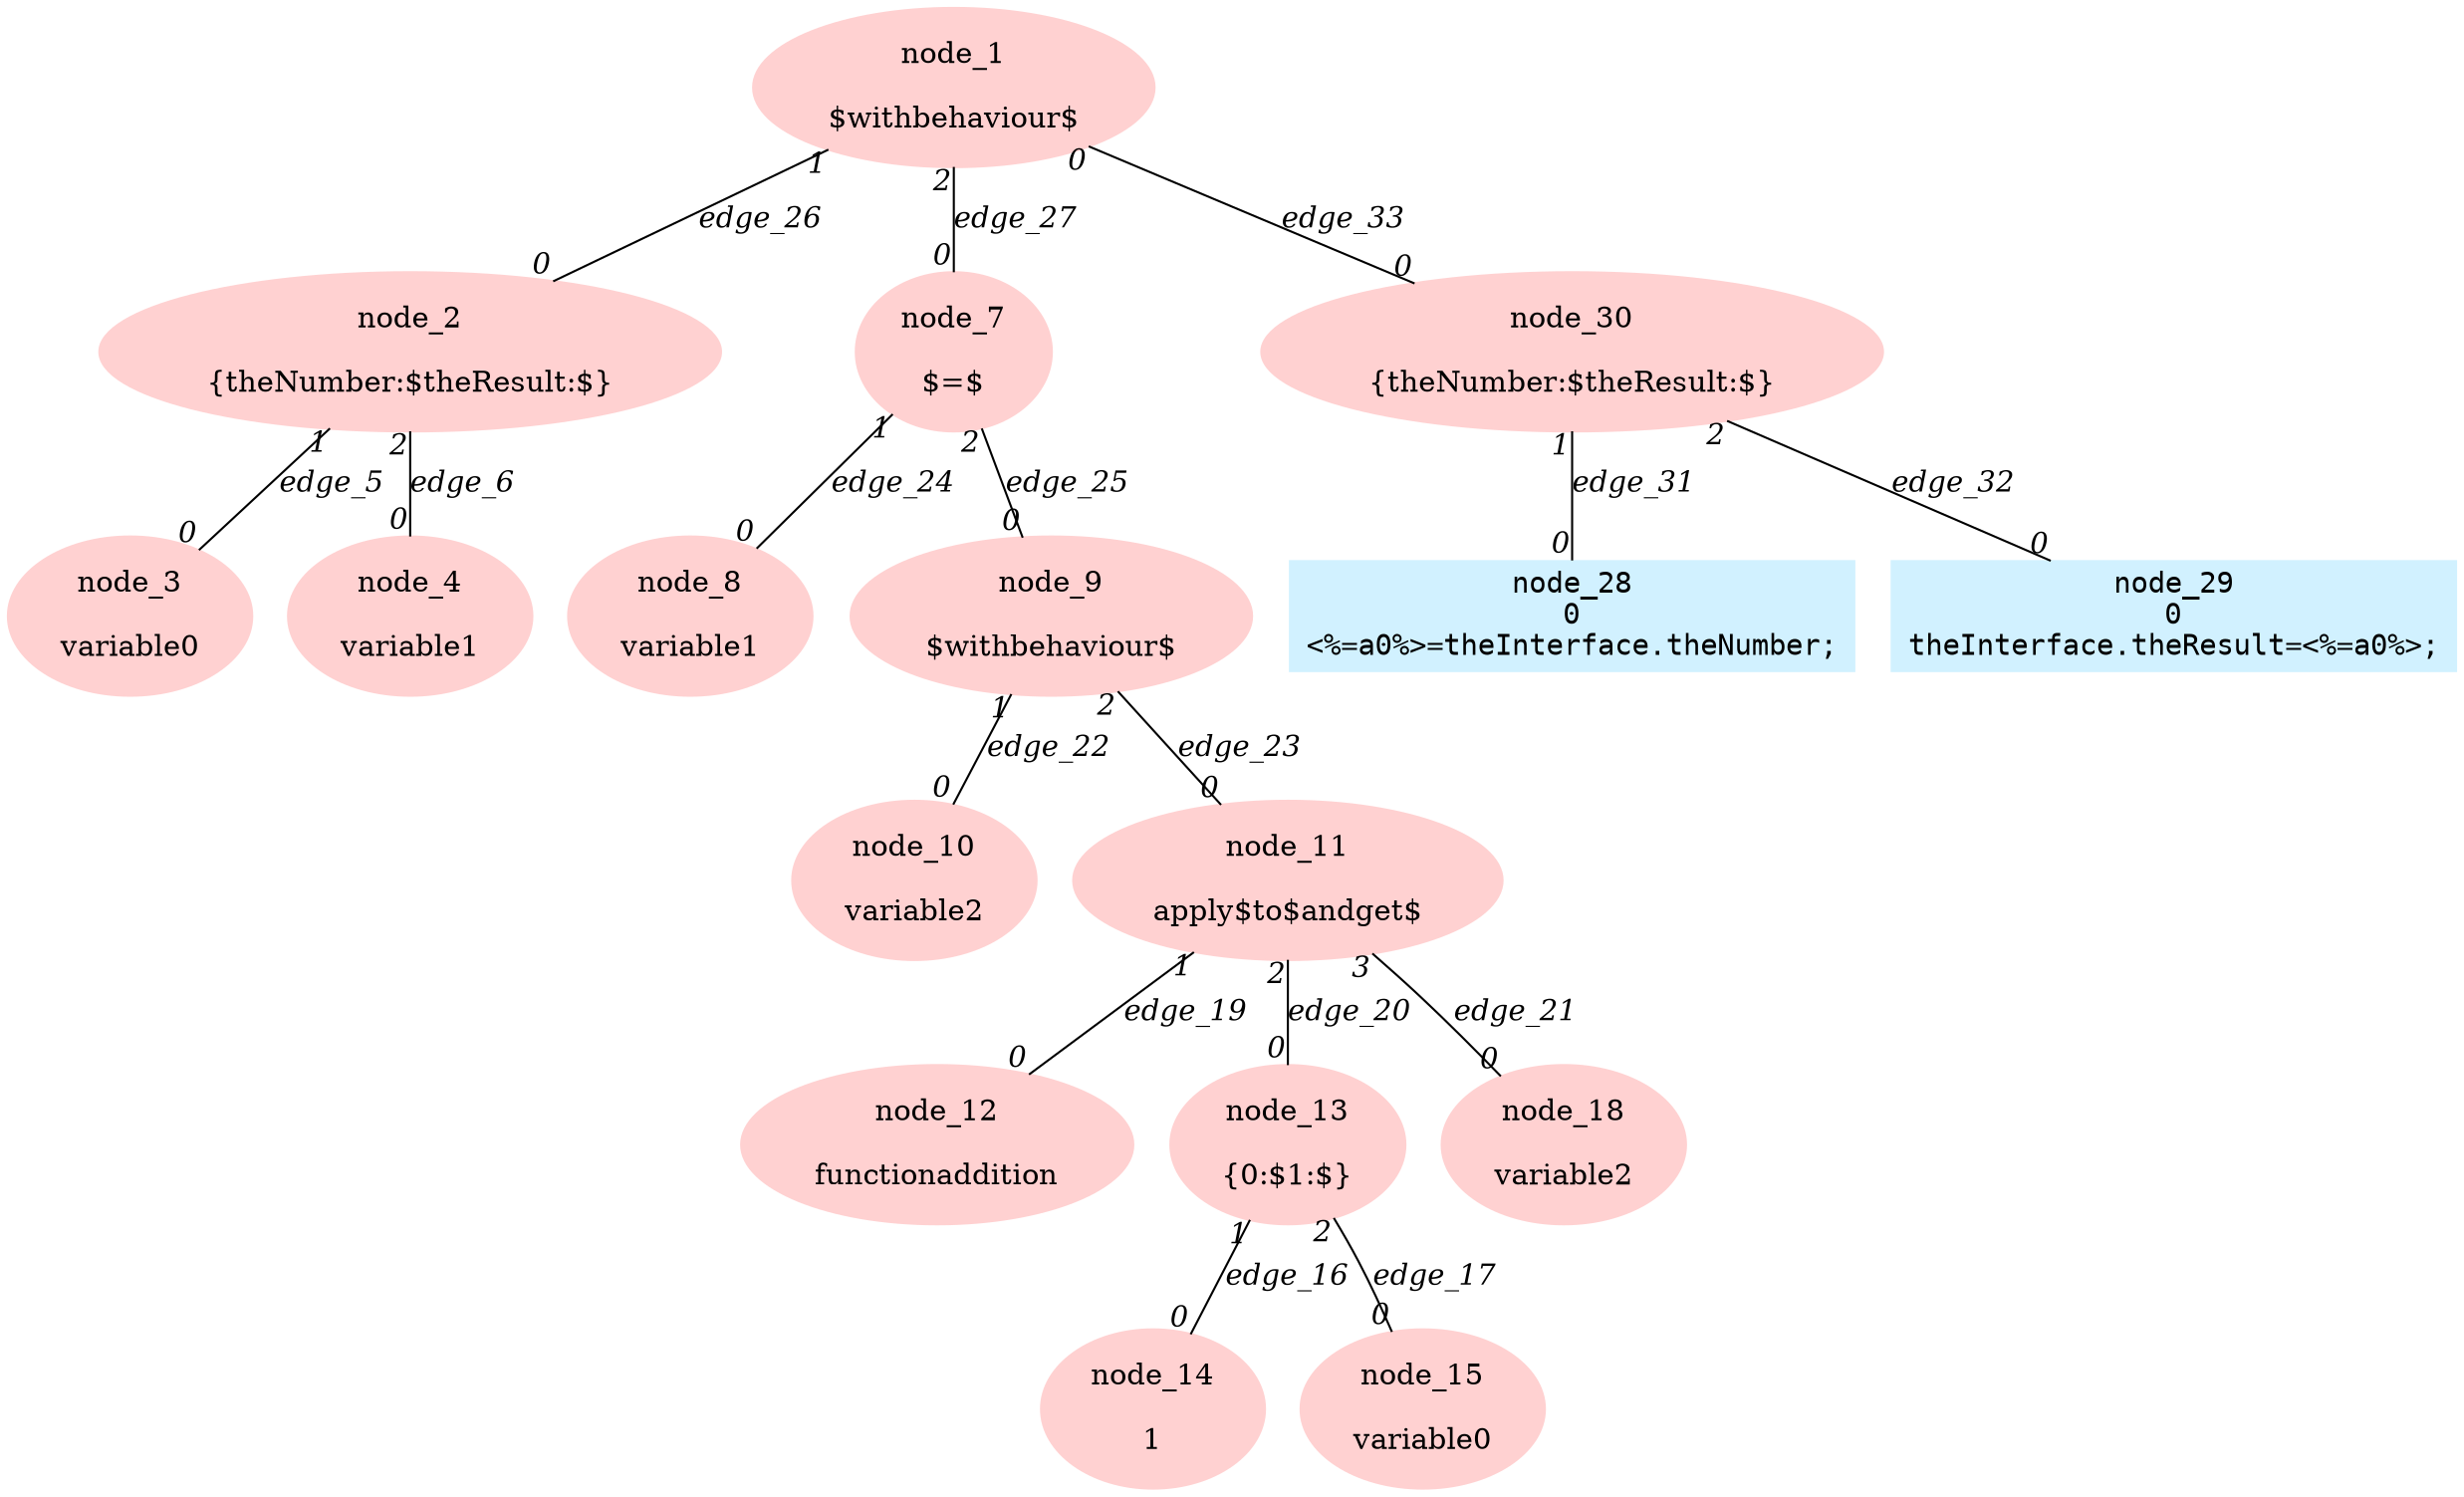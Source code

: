 digraph g{node_1 [shape=ellipse, style=filled, color="#ffd1d1", label="node_1

$withbehaviour$" ]
node_2 [shape=ellipse, style=filled, color="#ffd1d1", label="node_2

{theNumber:$theResult:$}" ]
node_3 [shape=ellipse, style=filled, color="#ffd1d1", label="node_3

variable0" ]
node_4 [shape=ellipse, style=filled, color="#ffd1d1", label="node_4

variable1" ]
node_7 [shape=ellipse, style=filled, color="#ffd1d1", label="node_7

$=$" ]
node_8 [shape=ellipse, style=filled, color="#ffd1d1", label="node_8

variable1" ]
node_9 [shape=ellipse, style=filled, color="#ffd1d1", label="node_9

$withbehaviour$" ]
node_10 [shape=ellipse, style=filled, color="#ffd1d1", label="node_10

variable2" ]
node_11 [shape=ellipse, style=filled, color="#ffd1d1", label="node_11

apply$to$andget$" ]
node_12 [shape=ellipse, style=filled, color="#ffd1d1", label="node_12

functionaddition" ]
node_13 [shape=ellipse, style=filled, color="#ffd1d1", label="node_13

{0:$1:$}" ]
node_14 [shape=ellipse, style=filled, color="#ffd1d1", label="node_14

1" ]
node_15 [shape=ellipse, style=filled, color="#ffd1d1", label="node_15

variable0" ]
node_18 [shape=ellipse, style=filled, color="#ffd1d1", label="node_18

variable2" ]
node_30 [shape=ellipse, style=filled, color="#ffd1d1", label="node_30

{theNumber:$theResult:$}" ]
node_28 [shape=box, style=filled, color="#d1f1ff", fontname="Courier", label="node_28
0
<%=a0%>=theInterface.theNumber;
" ]
node_29 [shape=box, style=filled, color="#d1f1ff", fontname="Courier", label="node_29
0
theInterface.theResult=<%=a0%>;
" ]
node_2 -> node_3 [dir=none, arrowHead=none, fontname="Times-Italic", label="edge_5",  headlabel="0", taillabel="1" ]
node_2 -> node_4 [dir=none, arrowHead=none, fontname="Times-Italic", label="edge_6",  headlabel="0", taillabel="2" ]
node_13 -> node_14 [dir=none, arrowHead=none, fontname="Times-Italic", label="edge_16",  headlabel="0", taillabel="1" ]
node_13 -> node_15 [dir=none, arrowHead=none, fontname="Times-Italic", label="edge_17",  headlabel="0", taillabel="2" ]
node_11 -> node_12 [dir=none, arrowHead=none, fontname="Times-Italic", label="edge_19",  headlabel="0", taillabel="1" ]
node_11 -> node_13 [dir=none, arrowHead=none, fontname="Times-Italic", label="edge_20",  headlabel="0", taillabel="2" ]
node_11 -> node_18 [dir=none, arrowHead=none, fontname="Times-Italic", label="edge_21",  headlabel="0", taillabel="3" ]
node_9 -> node_10 [dir=none, arrowHead=none, fontname="Times-Italic", label="edge_22",  headlabel="0", taillabel="1" ]
node_9 -> node_11 [dir=none, arrowHead=none, fontname="Times-Italic", label="edge_23",  headlabel="0", taillabel="2" ]
node_7 -> node_8 [dir=none, arrowHead=none, fontname="Times-Italic", label="edge_24",  headlabel="0", taillabel="1" ]
node_7 -> node_9 [dir=none, arrowHead=none, fontname="Times-Italic", label="edge_25",  headlabel="0", taillabel="2" ]
node_1 -> node_2 [dir=none, arrowHead=none, fontname="Times-Italic", label="edge_26",  headlabel="0", taillabel="1" ]
node_1 -> node_7 [dir=none, arrowHead=none, fontname="Times-Italic", label="edge_27",  headlabel="0", taillabel="2" ]
node_30 -> node_28 [dir=none, arrowHead=none, fontname="Times-Italic", label="edge_31",  headlabel="0", taillabel="1" ]
node_30 -> node_29 [dir=none, arrowHead=none, fontname="Times-Italic", label="edge_32",  headlabel="0", taillabel="2" ]
node_1 -> node_30 [dir=none, arrowHead=none, fontname="Times-Italic", label="edge_33",  headlabel="0", taillabel="0" ]
}